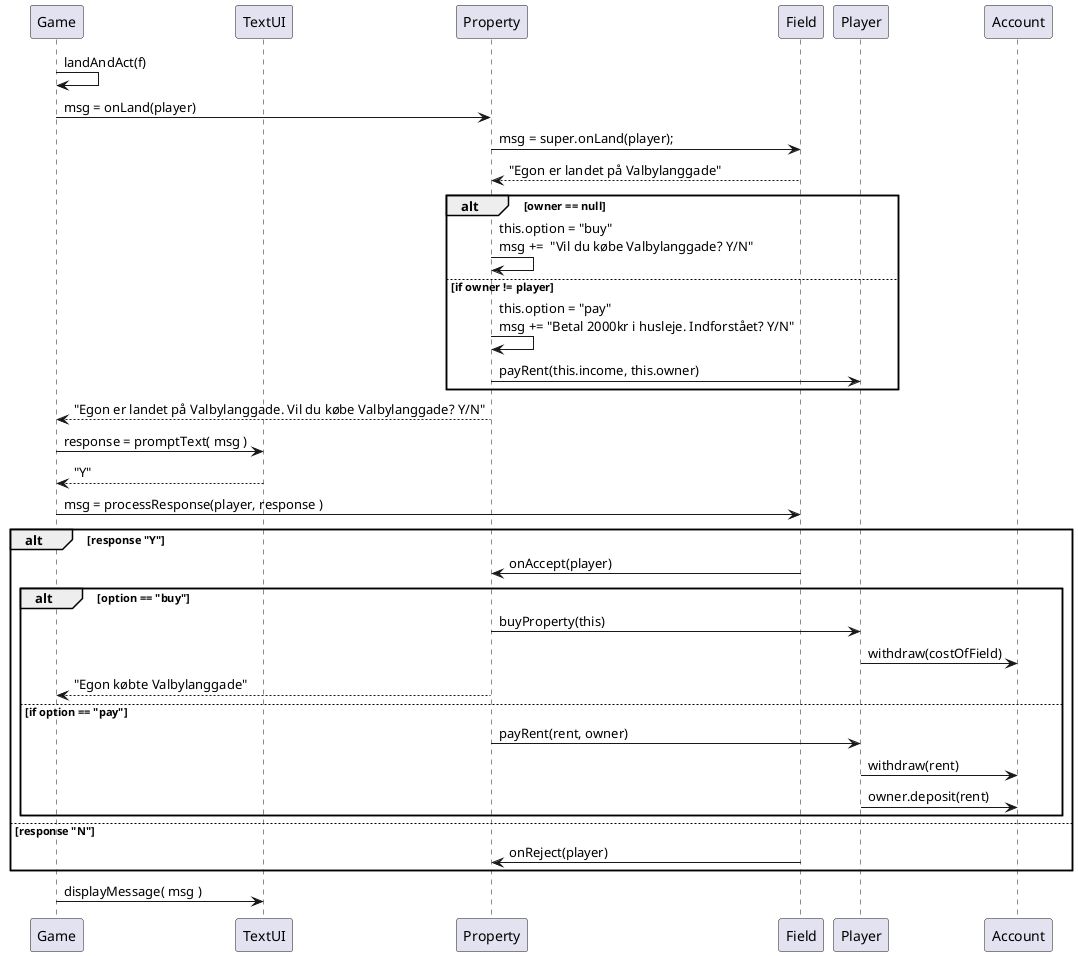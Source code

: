 @startuml
'https://plantuml.com/sequence-diagram

participant Game as game
participant TextUI as ui
participant Property as subField
participant Field  as field


game -> game : landAndAct(f)
game -> subField : msg = onLand(player)
subField -> field : msg = super.onLand(player);
field --> subField: "Egon er landet på Valbylanggade"

alt owner == null
 subField -> subField : this.option = "buy" \nmsg +=  "Vil du købe Valbylanggade? Y/N"
else if owner != player
 subField -> subField :  this.option = "pay"\nmsg += "Betal 2000kr i husleje. Indforstået? Y/N"
 subField -> Player :payRent(this.income, this.owner)
end

subField --> game : "Egon er landet på Valbylanggade. Vil du købe Valbylanggade? Y/N"

game -> ui : response = promptText( msg )

ui --> game : "Y"
game -> field : msg = processResponse(player, response )

alt response "Y"
    field  -> subField : onAccept(player)

    alt option == "buy"
        subField  -> Player: buyProperty(this)
        Player -> Account : withdraw(costOfField)
    subField --> game : "Egon købte Valbylanggade"

    else if option == "pay"
             subField -> Player :payRent(rent, owner)
             Player -> Account : withdraw(rent)
             Player -> Account : owner.deposit(rent)
    end

else response "N"
    field -> subField : onReject(player)
    end

game -> ui : displayMessage( msg )


' only in Plot.onLand
' alt this.isMonopolised
' subField -> subField :  this.option = "build"\nmsg = "Vil du bygge? Y/N"'

@enduml
